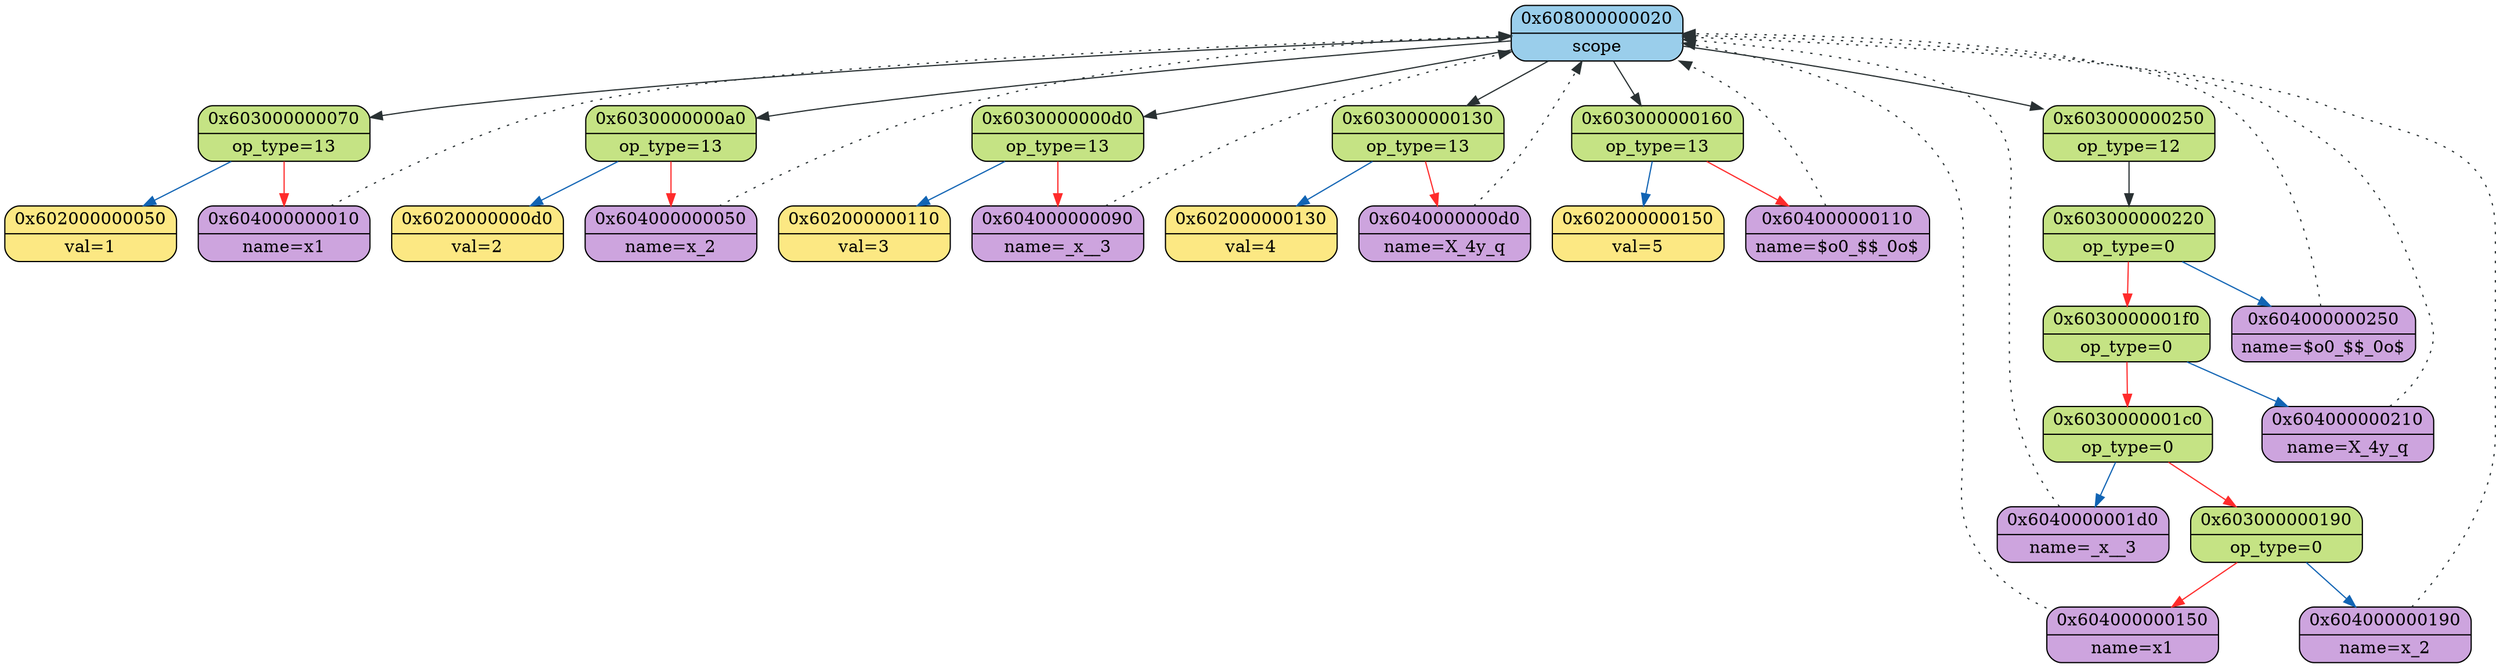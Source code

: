 digraph
{
    node_0x608000000020[shape = Mrecord, label = "{{0x608000000020} | {scope}}", style = "filled", fillcolor = "#9ACEEB"];
    node_0x603000000070[shape = Mrecord, label = "{{0x603000000070} | {op_type=13}}", style = "filled", fillcolor = "#C5E384"];
    node_0x604000000010[shape = Mrecord, label = "{{0x604000000010} | {name=x1}}", style = "filled", fillcolor = "#CDA4DE"];
    node_0x604000000010->node_0x608000000020 [ style = "dotted", color = "#293133"];
    node_0x602000000050[shape = Mrecord, label = "{{0x602000000050} | {val=1}}", style = "filled", fillcolor = "#FCE883"];
    node_0x603000000070->node_0x604000000010 [color = "#FF2B2B"];
    node_0x603000000070->node_0x602000000050 [color = "#1164B4"];
    node_0x608000000020->node_0x603000000070 [color = "#293133"];
    node_0x6030000000a0[shape = Mrecord, label = "{{0x6030000000a0} | {op_type=13}}", style = "filled", fillcolor = "#C5E384"];
    node_0x604000000050[shape = Mrecord, label = "{{0x604000000050} | {name=x_2}}", style = "filled", fillcolor = "#CDA4DE"];
    node_0x604000000050->node_0x608000000020 [ style = "dotted", color = "#293133"];
    node_0x6020000000d0[shape = Mrecord, label = "{{0x6020000000d0} | {val=2}}", style = "filled", fillcolor = "#FCE883"];
    node_0x6030000000a0->node_0x604000000050 [color = "#FF2B2B"];
    node_0x6030000000a0->node_0x6020000000d0 [color = "#1164B4"];
    node_0x608000000020->node_0x6030000000a0 [color = "#293133"];
    node_0x6030000000d0[shape = Mrecord, label = "{{0x6030000000d0} | {op_type=13}}", style = "filled", fillcolor = "#C5E384"];
    node_0x604000000090[shape = Mrecord, label = "{{0x604000000090} | {name=_x__3}}", style = "filled", fillcolor = "#CDA4DE"];
    node_0x604000000090->node_0x608000000020 [ style = "dotted", color = "#293133"];
    node_0x602000000110[shape = Mrecord, label = "{{0x602000000110} | {val=3}}", style = "filled", fillcolor = "#FCE883"];
    node_0x6030000000d0->node_0x604000000090 [color = "#FF2B2B"];
    node_0x6030000000d0->node_0x602000000110 [color = "#1164B4"];
    node_0x608000000020->node_0x6030000000d0 [color = "#293133"];
    node_0x603000000130[shape = Mrecord, label = "{{0x603000000130} | {op_type=13}}", style = "filled", fillcolor = "#C5E384"];
    node_0x6040000000d0[shape = Mrecord, label = "{{0x6040000000d0} | {name=X_4y_q}}", style = "filled", fillcolor = "#CDA4DE"];
    node_0x6040000000d0->node_0x608000000020 [ style = "dotted", color = "#293133"];
    node_0x602000000130[shape = Mrecord, label = "{{0x602000000130} | {val=4}}", style = "filled", fillcolor = "#FCE883"];
    node_0x603000000130->node_0x6040000000d0 [color = "#FF2B2B"];
    node_0x603000000130->node_0x602000000130 [color = "#1164B4"];
    node_0x608000000020->node_0x603000000130 [color = "#293133"];
    node_0x603000000160[shape = Mrecord, label = "{{0x603000000160} | {op_type=13}}", style = "filled", fillcolor = "#C5E384"];
    node_0x604000000110[shape = Mrecord, label = "{{0x604000000110} | {name=$o0_$$_0o$}}", style = "filled", fillcolor = "#CDA4DE"];
    node_0x604000000110->node_0x608000000020 [ style = "dotted", color = "#293133"];
    node_0x602000000150[shape = Mrecord, label = "{{0x602000000150} | {val=5}}", style = "filled", fillcolor = "#FCE883"];
    node_0x603000000160->node_0x604000000110 [color = "#FF2B2B"];
    node_0x603000000160->node_0x602000000150 [color = "#1164B4"];
    node_0x608000000020->node_0x603000000160 [color = "#293133"];
    node_0x603000000250[shape = Mrecord, label = "{{0x603000000250} | {op_type=12}}", style = "filled", fillcolor = "#C5E384"];
    node_0x603000000220[shape = Mrecord, label = "{{0x603000000220} | {op_type=0}}", style = "filled", fillcolor = "#C5E384"];
    node_0x6030000001f0[shape = Mrecord, label = "{{0x6030000001f0} | {op_type=0}}", style = "filled", fillcolor = "#C5E384"];
    node_0x6030000001c0[shape = Mrecord, label = "{{0x6030000001c0} | {op_type=0}}", style = "filled", fillcolor = "#C5E384"];
    node_0x603000000190[shape = Mrecord, label = "{{0x603000000190} | {op_type=0}}", style = "filled", fillcolor = "#C5E384"];
    node_0x604000000150[shape = Mrecord, label = "{{0x604000000150} | {name=x1}}", style = "filled", fillcolor = "#CDA4DE"];
    node_0x604000000150->node_0x608000000020 [ style = "dotted", color = "#293133"];
    node_0x604000000190[shape = Mrecord, label = "{{0x604000000190} | {name=x_2}}", style = "filled", fillcolor = "#CDA4DE"];
    node_0x604000000190->node_0x608000000020 [ style = "dotted", color = "#293133"];
    node_0x603000000190->node_0x604000000150 [color = "#FF2B2B"];
    node_0x603000000190->node_0x604000000190 [color = "#1164B4"];
    node_0x6040000001d0[shape = Mrecord, label = "{{0x6040000001d0} | {name=_x__3}}", style = "filled", fillcolor = "#CDA4DE"];
    node_0x6040000001d0->node_0x608000000020 [ style = "dotted", color = "#293133"];
    node_0x6030000001c0->node_0x603000000190 [color = "#FF2B2B"];
    node_0x6030000001c0->node_0x6040000001d0 [color = "#1164B4"];
    node_0x604000000210[shape = Mrecord, label = "{{0x604000000210} | {name=X_4y_q}}", style = "filled", fillcolor = "#CDA4DE"];
    node_0x604000000210->node_0x608000000020 [ style = "dotted", color = "#293133"];
    node_0x6030000001f0->node_0x6030000001c0 [color = "#FF2B2B"];
    node_0x6030000001f0->node_0x604000000210 [color = "#1164B4"];
    node_0x604000000250[shape = Mrecord, label = "{{0x604000000250} | {name=$o0_$$_0o$}}", style = "filled", fillcolor = "#CDA4DE"];
    node_0x604000000250->node_0x608000000020 [ style = "dotted", color = "#293133"];
    node_0x603000000220->node_0x6030000001f0 [color = "#FF2B2B"];
    node_0x603000000220->node_0x604000000250 [color = "#1164B4"];
    node_0x603000000250->node_0x603000000220 [color = "#293133"];
    node_0x608000000020->node_0x603000000250 [color = "#293133"];
}